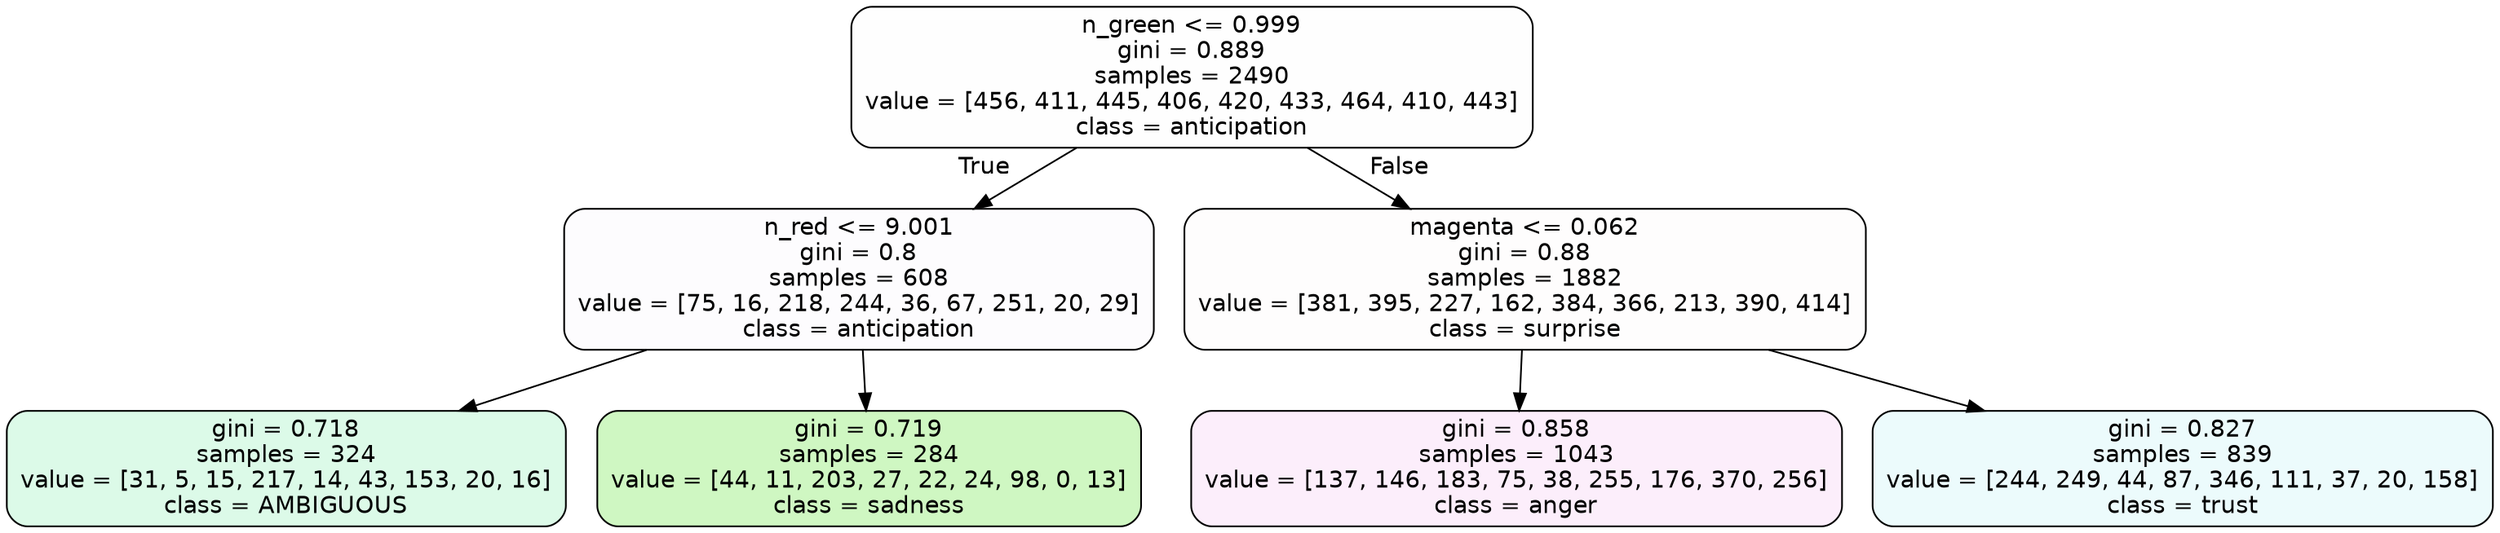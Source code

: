 digraph Tree {
node [shape=box, style="filled, rounded", color="black", fontname=helvetica] ;
edge [fontname=helvetica] ;
0 [label="n_green <= 0.999\ngini = 0.889\nsamples = 2490\nvalue = [456, 411, 445, 406, 420, 433, 464, 410, 443]\nclass = anticipation", fillcolor="#8139e501"] ;
1 [label="n_red <= 9.001\ngini = 0.8\nsamples = 608\nvalue = [75, 16, 218, 244, 36, 67, 251, 20, 29]\nclass = anticipation", fillcolor="#8139e503"] ;
0 -> 1 [labeldistance=2.5, labelangle=45, headlabel="True"] ;
2 [label="gini = 0.718\nsamples = 324\nvalue = [31, 5, 15, 217, 14, 43, 153, 20, 16]\nclass = AMBIGUOUS", fillcolor="#39e5812d"] ;
1 -> 2 ;
3 [label="gini = 0.719\nsamples = 284\nvalue = [44, 11, 203, 27, 22, 24, 98, 0, 13]\nclass = sadness", fillcolor="#64e5394e"] ;
1 -> 3 ;
4 [label="magenta <= 0.062\ngini = 0.88\nsamples = 1882\nvalue = [381, 395, 227, 162, 384, 366, 213, 390, 414]\nclass = surprise", fillcolor="#e5396402"] ;
0 -> 4 [labeldistance=2.5, labelangle=-45, headlabel="False"] ;
5 [label="gini = 0.858\nsamples = 1043\nvalue = [137, 146, 183, 75, 38, 255, 176, 370, 256]\nclass = anger", fillcolor="#e539d715"] ;
4 -> 5 ;
6 [label="gini = 0.827\nsamples = 839\nvalue = [244, 249, 44, 87, 346, 111, 37, 20, 158]\nclass = trust", fillcolor="#39d7e518"] ;
4 -> 6 ;
}